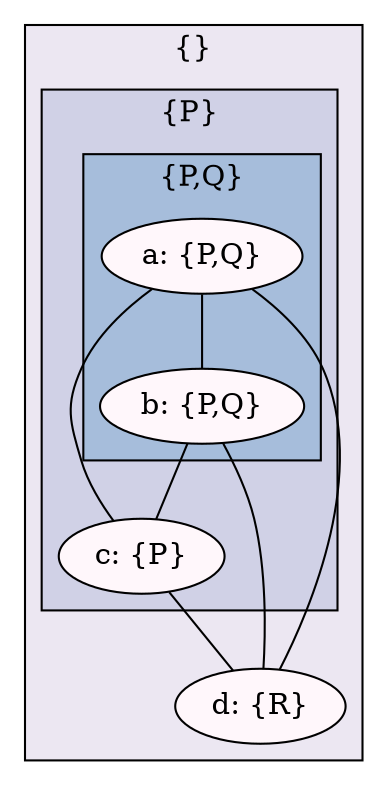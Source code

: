 graph indiscernibility_example {
  node [color="black", fillcolor="/pubu9/1", style="filled"];
  //edge [style="invis"];
  
  subgraph cluster_abcd {
    color="black";
    fillcolor="/pubu9/2";
    label = "{}"; //{{}}
    style="filled";
    
    subgraph cluster_abc {
      color="black";
      fillcolor="/pubu9/3";
      label = "{P}"; //{{},{P}}
      style="filled";
      
      subgraph cluster_ab {
        color="black";
        fillcolor="/pubu9/4";
        label = "{P,Q}"; //{{},{P},{Q},{P,Q}}
        style="filled";
        node_a [label="a: {P,Q}"];
        node_b [label="b: {P,Q}"];
        node_a -- node_b;
      }
      
      node_c [label="c: {P}"];
      node_a -- node_c;
      node_b -- node_c;
    }
    
    node_d [label="d: {R}"];
    
    node_a -- node_d;
    node_b -- node_d;
    node_c -- node_d;
  }
  
  charset="UTF-8"
  fontsize="11.0"
  //label="Example showing an indiscernability partition for pairs of constances."
  overlap="false"
}

